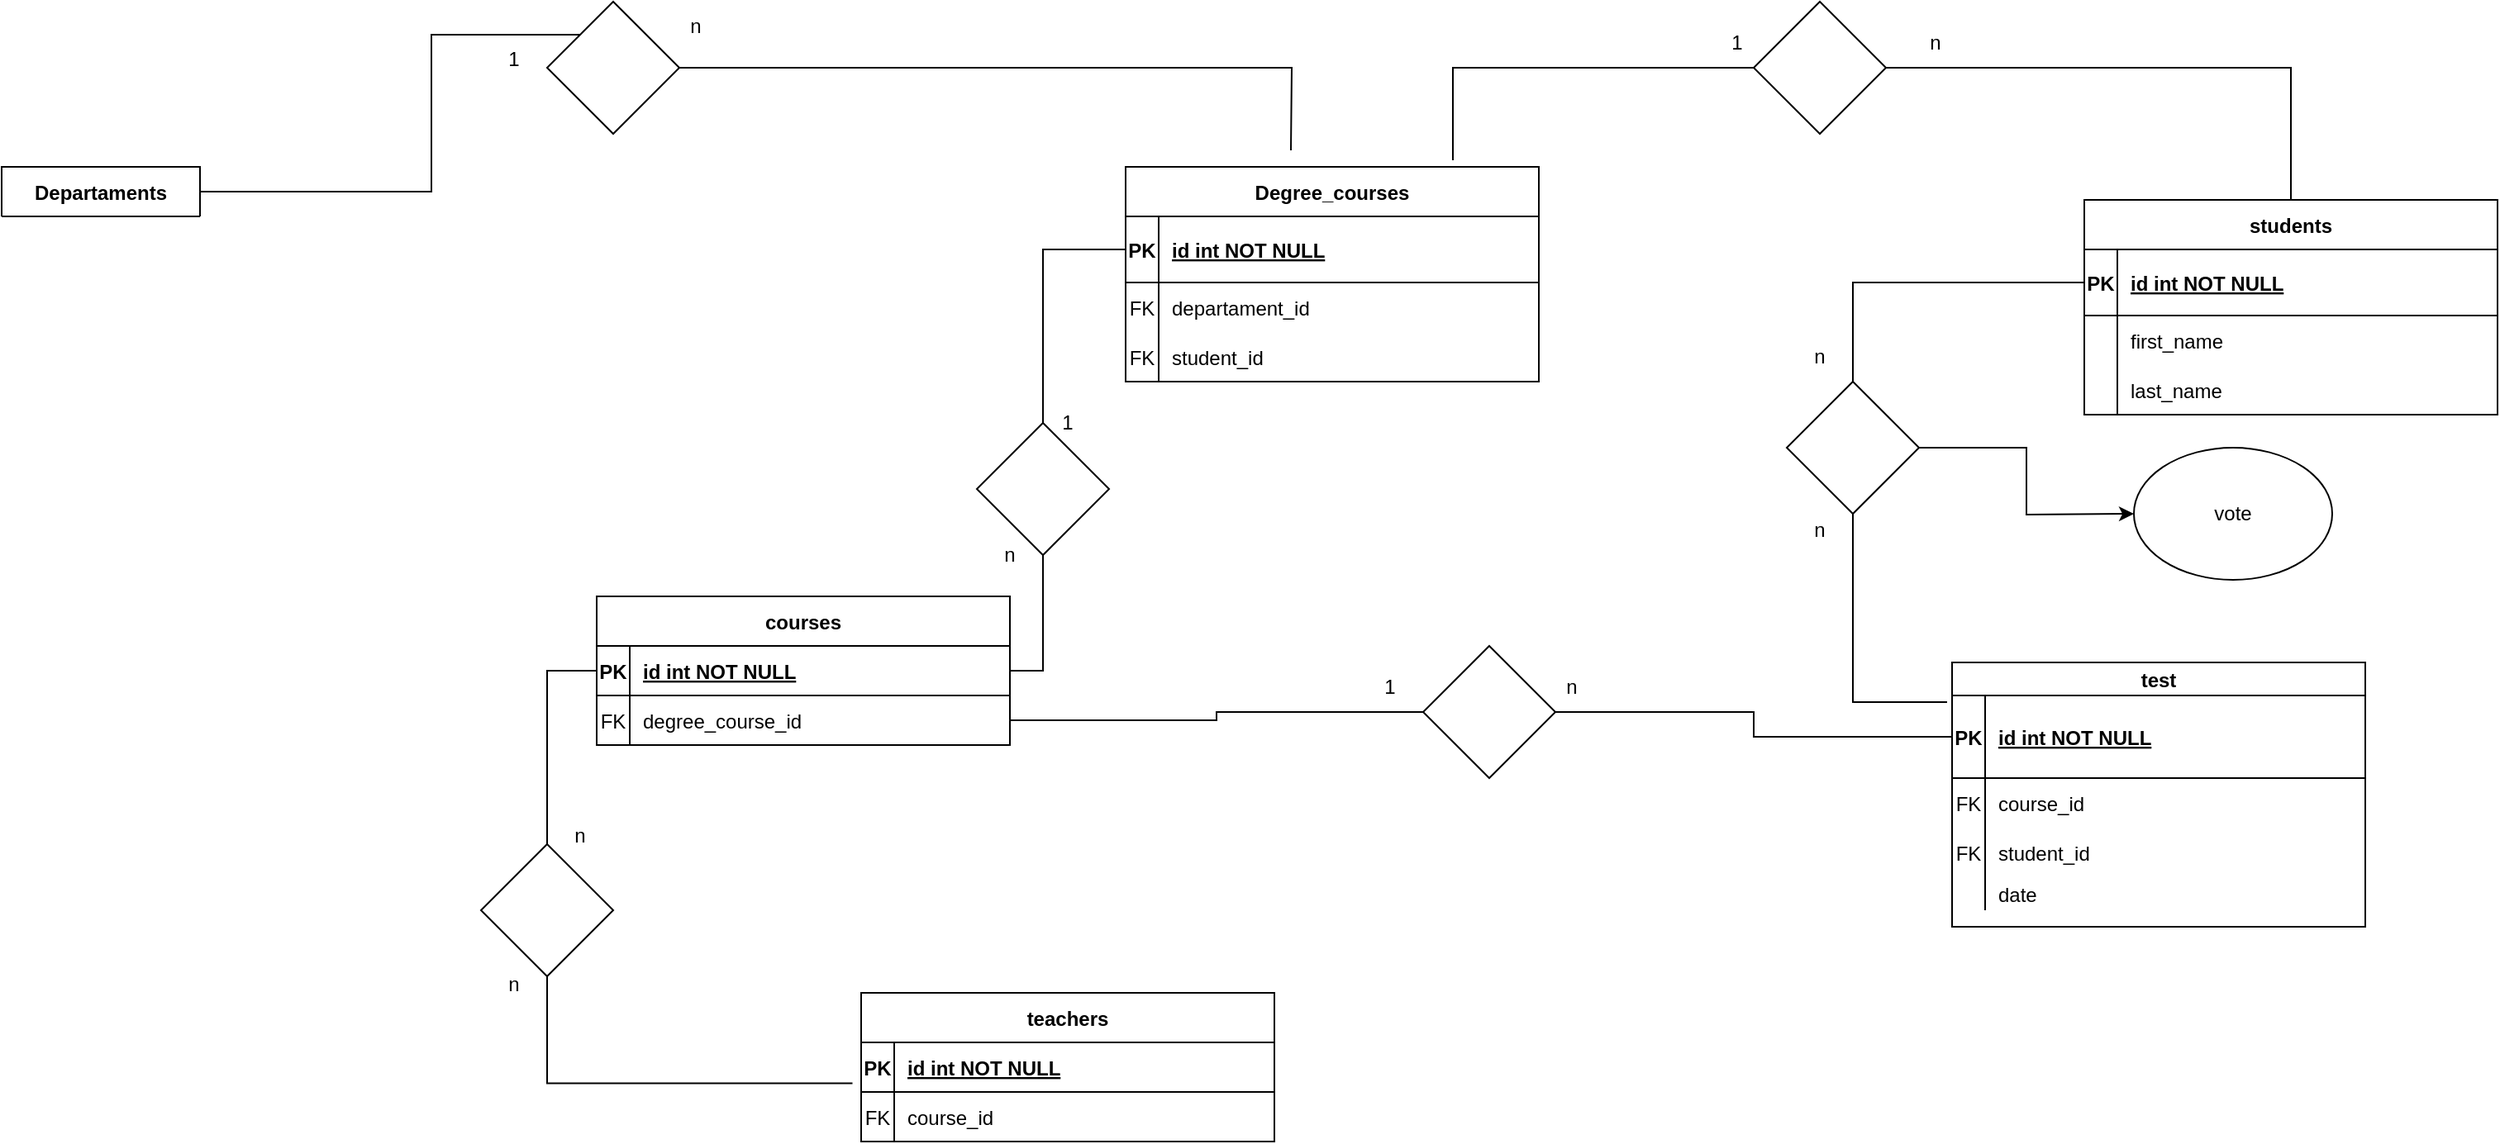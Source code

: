 <mxfile version="26.0.14">
  <diagram id="R2lEEEUBdFMjLlhIrx00" name="Page-1">
    <mxGraphModel dx="2924" dy="1098" grid="1" gridSize="10" guides="1" tooltips="1" connect="1" arrows="1" fold="1" page="1" pageScale="1" pageWidth="850" pageHeight="1100" math="0" shadow="0" extFonts="Permanent Marker^https://fonts.googleapis.com/css?family=Permanent+Marker">
      <root>
        <mxCell id="0" />
        <mxCell id="1" parent="0" />
        <mxCell id="C-vyLk0tnHw3VtMMgP7b-23" value="Departaments" style="shape=table;startSize=30;container=1;collapsible=1;childLayout=tableLayout;fixedRows=1;rowLines=0;fontStyle=1;align=center;resizeLast=1;" parent="1" vertex="1" collapsed="1">
          <mxGeometry x="-680" y="190" width="120" height="30" as="geometry">
            <mxRectangle x="-680" y="190" width="260" height="100" as="alternateBounds" />
          </mxGeometry>
        </mxCell>
        <mxCell id="C-vyLk0tnHw3VtMMgP7b-24" value="" style="shape=partialRectangle;collapsible=0;dropTarget=0;pointerEvents=0;fillColor=none;points=[[0,0.5],[1,0.5]];portConstraint=eastwest;top=0;left=0;right=0;bottom=1;" parent="C-vyLk0tnHw3VtMMgP7b-23" vertex="1">
          <mxGeometry y="30" width="260" height="40" as="geometry" />
        </mxCell>
        <mxCell id="C-vyLk0tnHw3VtMMgP7b-25" value="PK" style="shape=partialRectangle;overflow=hidden;connectable=0;fillColor=none;top=0;left=0;bottom=0;right=0;fontStyle=1;" parent="C-vyLk0tnHw3VtMMgP7b-24" vertex="1">
          <mxGeometry width="30" height="40" as="geometry">
            <mxRectangle width="30" height="40" as="alternateBounds" />
          </mxGeometry>
        </mxCell>
        <mxCell id="C-vyLk0tnHw3VtMMgP7b-26" value="departament_id int NOT NULL " style="shape=partialRectangle;overflow=hidden;connectable=0;fillColor=none;top=0;left=0;bottom=0;right=0;align=left;spacingLeft=6;fontStyle=5;" parent="C-vyLk0tnHw3VtMMgP7b-24" vertex="1">
          <mxGeometry x="30" width="230" height="40" as="geometry">
            <mxRectangle width="230" height="40" as="alternateBounds" />
          </mxGeometry>
        </mxCell>
        <mxCell id="C-vyLk0tnHw3VtMMgP7b-27" value="" style="shape=partialRectangle;collapsible=0;dropTarget=0;pointerEvents=0;fillColor=none;points=[[0,0.5],[1,0.5]];portConstraint=eastwest;top=0;left=0;right=0;bottom=0;" parent="C-vyLk0tnHw3VtMMgP7b-23" vertex="1">
          <mxGeometry y="70" width="260" height="30" as="geometry" />
        </mxCell>
        <mxCell id="C-vyLk0tnHw3VtMMgP7b-28" value="" style="shape=partialRectangle;overflow=hidden;connectable=0;fillColor=none;top=0;left=0;bottom=0;right=0;" parent="C-vyLk0tnHw3VtMMgP7b-27" vertex="1">
          <mxGeometry width="30" height="30" as="geometry">
            <mxRectangle width="30" height="30" as="alternateBounds" />
          </mxGeometry>
        </mxCell>
        <mxCell id="C-vyLk0tnHw3VtMMgP7b-29" value="name" style="shape=partialRectangle;overflow=hidden;connectable=0;fillColor=none;top=0;left=0;bottom=0;right=0;align=left;spacingLeft=6;" parent="C-vyLk0tnHw3VtMMgP7b-27" vertex="1">
          <mxGeometry x="30" width="230" height="30" as="geometry">
            <mxRectangle width="230" height="30" as="alternateBounds" />
          </mxGeometry>
        </mxCell>
        <mxCell id="5Z161RaGSzV92LitzYCG-15" style="edgeStyle=orthogonalEdgeStyle;rounded=0;orthogonalLoop=1;jettySize=auto;html=1;entryX=1;entryY=0.5;entryDx=0;entryDy=0;endArrow=none;startFill=0;" parent="1" source="5Z161RaGSzV92LitzYCG-13" target="C-vyLk0tnHw3VtMMgP7b-24" edge="1">
          <mxGeometry relative="1" as="geometry">
            <Array as="points">
              <mxPoint x="-420" y="110" />
            </Array>
          </mxGeometry>
        </mxCell>
        <mxCell id="5Z161RaGSzV92LitzYCG-84" style="edgeStyle=orthogonalEdgeStyle;rounded=0;orthogonalLoop=1;jettySize=auto;html=1;endArrow=none;startFill=0;" parent="1" source="5Z161RaGSzV92LitzYCG-13" edge="1">
          <mxGeometry relative="1" as="geometry">
            <mxPoint x="100" y="180" as="targetPoint" />
          </mxGeometry>
        </mxCell>
        <mxCell id="5Z161RaGSzV92LitzYCG-13" value="" style="rhombus;whiteSpace=wrap;html=1;" parent="1" vertex="1">
          <mxGeometry x="-350" y="90" width="80" height="80" as="geometry" />
        </mxCell>
        <mxCell id="5Z161RaGSzV92LitzYCG-18" value="1" style="text;html=1;align=center;verticalAlign=middle;whiteSpace=wrap;rounded=0;" parent="1" vertex="1">
          <mxGeometry x="-400" y="110" width="60" height="30" as="geometry" />
        </mxCell>
        <mxCell id="5Z161RaGSzV92LitzYCG-19" value="n" style="text;html=1;align=center;verticalAlign=middle;whiteSpace=wrap;rounded=0;" parent="1" vertex="1">
          <mxGeometry x="-290" y="90" width="60" height="30" as="geometry" />
        </mxCell>
        <mxCell id="5Z161RaGSzV92LitzYCG-40" style="edgeStyle=orthogonalEdgeStyle;rounded=0;orthogonalLoop=1;jettySize=auto;html=1;entryX=0;entryY=0.5;entryDx=0;entryDy=0;endArrow=none;startFill=0;" parent="1" source="5Z161RaGSzV92LitzYCG-27" target="5Z161RaGSzV92LitzYCG-3" edge="1">
          <mxGeometry relative="1" as="geometry" />
        </mxCell>
        <mxCell id="5Z161RaGSzV92LitzYCG-55" style="edgeStyle=orthogonalEdgeStyle;rounded=0;orthogonalLoop=1;jettySize=auto;html=1;entryX=1;entryY=0.5;entryDx=0;entryDy=0;endArrow=none;startFill=0;" parent="1" source="5Z161RaGSzV92LitzYCG-27" target="5Z161RaGSzV92LitzYCG-30" edge="1">
          <mxGeometry relative="1" as="geometry" />
        </mxCell>
        <mxCell id="5Z161RaGSzV92LitzYCG-27" value="" style="rhombus;whiteSpace=wrap;html=1;" parent="1" vertex="1">
          <mxGeometry x="-90" y="345" width="80" height="80" as="geometry" />
        </mxCell>
        <mxCell id="5Z161RaGSzV92LitzYCG-29" value="courses" style="shape=table;startSize=30;container=1;collapsible=1;childLayout=tableLayout;fixedRows=1;rowLines=0;fontStyle=1;align=center;resizeLast=1;" parent="1" vertex="1">
          <mxGeometry x="-320" y="450" width="250" height="90" as="geometry">
            <mxRectangle x="-320" y="450" width="80" height="30" as="alternateBounds" />
          </mxGeometry>
        </mxCell>
        <mxCell id="5Z161RaGSzV92LitzYCG-30" value="" style="shape=partialRectangle;collapsible=0;dropTarget=0;pointerEvents=0;fillColor=none;points=[[0,0.5],[1,0.5]];portConstraint=eastwest;top=0;left=0;right=0;bottom=1;" parent="5Z161RaGSzV92LitzYCG-29" vertex="1">
          <mxGeometry y="30" width="250" height="30" as="geometry" />
        </mxCell>
        <mxCell id="5Z161RaGSzV92LitzYCG-31" value="PK" style="shape=partialRectangle;overflow=hidden;connectable=0;fillColor=none;top=0;left=0;bottom=0;right=0;fontStyle=1;" parent="5Z161RaGSzV92LitzYCG-30" vertex="1">
          <mxGeometry width="20" height="30" as="geometry">
            <mxRectangle width="20" height="30" as="alternateBounds" />
          </mxGeometry>
        </mxCell>
        <mxCell id="5Z161RaGSzV92LitzYCG-32" value="id int NOT NULL " style="shape=partialRectangle;overflow=hidden;connectable=0;fillColor=none;top=0;left=0;bottom=0;right=0;align=left;spacingLeft=6;fontStyle=5;" parent="5Z161RaGSzV92LitzYCG-30" vertex="1">
          <mxGeometry x="20" width="230" height="30" as="geometry">
            <mxRectangle width="230" height="30" as="alternateBounds" />
          </mxGeometry>
        </mxCell>
        <mxCell id="5Z161RaGSzV92LitzYCG-33" value="" style="shape=partialRectangle;collapsible=0;dropTarget=0;pointerEvents=0;fillColor=none;points=[[0,0.5],[1,0.5]];portConstraint=eastwest;top=0;left=0;right=0;bottom=0;" parent="5Z161RaGSzV92LitzYCG-29" vertex="1">
          <mxGeometry y="60" width="250" height="30" as="geometry" />
        </mxCell>
        <mxCell id="5Z161RaGSzV92LitzYCG-34" value="FK" style="shape=partialRectangle;overflow=hidden;connectable=0;fillColor=none;top=0;left=0;bottom=0;right=0;" parent="5Z161RaGSzV92LitzYCG-33" vertex="1">
          <mxGeometry width="20" height="30" as="geometry">
            <mxRectangle width="20" height="30" as="alternateBounds" />
          </mxGeometry>
        </mxCell>
        <mxCell id="5Z161RaGSzV92LitzYCG-35" value="degree_course_id" style="shape=partialRectangle;overflow=hidden;connectable=0;fillColor=none;top=0;left=0;bottom=0;right=0;align=left;spacingLeft=6;" parent="5Z161RaGSzV92LitzYCG-33" vertex="1">
          <mxGeometry x="20" width="230" height="30" as="geometry">
            <mxRectangle width="230" height="30" as="alternateBounds" />
          </mxGeometry>
        </mxCell>
        <mxCell id="5Z161RaGSzV92LitzYCG-41" value="n" style="text;html=1;align=center;verticalAlign=middle;whiteSpace=wrap;rounded=0;" parent="1" vertex="1">
          <mxGeometry x="-100" y="410" width="60" height="30" as="geometry" />
        </mxCell>
        <mxCell id="5Z161RaGSzV92LitzYCG-42" value="1" style="text;html=1;align=center;verticalAlign=middle;whiteSpace=wrap;rounded=0;" parent="1" vertex="1">
          <mxGeometry x="-65" y="330" width="60" height="30" as="geometry" />
        </mxCell>
        <mxCell id="5Z161RaGSzV92LitzYCG-43" value="teachers" style="shape=table;startSize=30;container=1;collapsible=1;childLayout=tableLayout;fixedRows=1;rowLines=0;fontStyle=1;align=center;resizeLast=1;" parent="1" vertex="1">
          <mxGeometry x="-160" y="690" width="250" height="90" as="geometry" />
        </mxCell>
        <mxCell id="5Z161RaGSzV92LitzYCG-44" value="" style="shape=partialRectangle;collapsible=0;dropTarget=0;pointerEvents=0;fillColor=none;points=[[0,0.5],[1,0.5]];portConstraint=eastwest;top=0;left=0;right=0;bottom=1;" parent="5Z161RaGSzV92LitzYCG-43" vertex="1">
          <mxGeometry y="30" width="250" height="30" as="geometry" />
        </mxCell>
        <mxCell id="5Z161RaGSzV92LitzYCG-45" value="PK" style="shape=partialRectangle;overflow=hidden;connectable=0;fillColor=none;top=0;left=0;bottom=0;right=0;fontStyle=1;" parent="5Z161RaGSzV92LitzYCG-44" vertex="1">
          <mxGeometry width="20" height="30" as="geometry">
            <mxRectangle width="20" height="30" as="alternateBounds" />
          </mxGeometry>
        </mxCell>
        <mxCell id="5Z161RaGSzV92LitzYCG-46" value="id int NOT NULL " style="shape=partialRectangle;overflow=hidden;connectable=0;fillColor=none;top=0;left=0;bottom=0;right=0;align=left;spacingLeft=6;fontStyle=5;" parent="5Z161RaGSzV92LitzYCG-44" vertex="1">
          <mxGeometry x="20" width="230" height="30" as="geometry">
            <mxRectangle width="230" height="30" as="alternateBounds" />
          </mxGeometry>
        </mxCell>
        <mxCell id="5Z161RaGSzV92LitzYCG-47" value="" style="shape=partialRectangle;collapsible=0;dropTarget=0;pointerEvents=0;fillColor=none;points=[[0,0.5],[1,0.5]];portConstraint=eastwest;top=0;left=0;right=0;bottom=0;" parent="5Z161RaGSzV92LitzYCG-43" vertex="1">
          <mxGeometry y="60" width="250" height="30" as="geometry" />
        </mxCell>
        <mxCell id="5Z161RaGSzV92LitzYCG-48" value="FK" style="shape=partialRectangle;overflow=hidden;connectable=0;fillColor=none;top=0;left=0;bottom=0;right=0;" parent="5Z161RaGSzV92LitzYCG-47" vertex="1">
          <mxGeometry width="20" height="30" as="geometry">
            <mxRectangle width="20" height="30" as="alternateBounds" />
          </mxGeometry>
        </mxCell>
        <mxCell id="5Z161RaGSzV92LitzYCG-49" value="course_id" style="shape=partialRectangle;overflow=hidden;connectable=0;fillColor=none;top=0;left=0;bottom=0;right=0;align=left;spacingLeft=6;" parent="5Z161RaGSzV92LitzYCG-47" vertex="1">
          <mxGeometry x="20" width="230" height="30" as="geometry">
            <mxRectangle width="230" height="30" as="alternateBounds" />
          </mxGeometry>
        </mxCell>
        <mxCell id="5Z161RaGSzV92LitzYCG-56" style="edgeStyle=orthogonalEdgeStyle;rounded=0;orthogonalLoop=1;jettySize=auto;html=1;entryX=0;entryY=0.5;entryDx=0;entryDy=0;endArrow=none;startFill=0;" parent="1" source="5Z161RaGSzV92LitzYCG-50" target="5Z161RaGSzV92LitzYCG-30" edge="1">
          <mxGeometry relative="1" as="geometry" />
        </mxCell>
        <mxCell id="5Z161RaGSzV92LitzYCG-50" value="" style="rhombus;whiteSpace=wrap;html=1;" parent="1" vertex="1">
          <mxGeometry x="-390" y="600" width="80" height="80" as="geometry" />
        </mxCell>
        <mxCell id="5Z161RaGSzV92LitzYCG-51" style="edgeStyle=orthogonalEdgeStyle;rounded=0;orthogonalLoop=1;jettySize=auto;html=1;entryX=-0.021;entryY=-0.173;entryDx=0;entryDy=0;entryPerimeter=0;endArrow=none;startFill=0;" parent="1" source="5Z161RaGSzV92LitzYCG-50" target="5Z161RaGSzV92LitzYCG-47" edge="1">
          <mxGeometry relative="1" as="geometry" />
        </mxCell>
        <mxCell id="5Z161RaGSzV92LitzYCG-53" value="n" style="text;html=1;align=center;verticalAlign=middle;whiteSpace=wrap;rounded=0;" parent="1" vertex="1">
          <mxGeometry x="-360" y="580" width="60" height="30" as="geometry" />
        </mxCell>
        <mxCell id="5Z161RaGSzV92LitzYCG-54" value="n" style="text;html=1;align=center;verticalAlign=middle;whiteSpace=wrap;rounded=0;" parent="1" vertex="1">
          <mxGeometry x="-400" y="670" width="60" height="30" as="geometry" />
        </mxCell>
        <mxCell id="5Z161RaGSzV92LitzYCG-57" value="test" style="shape=table;startSize=20;container=1;collapsible=1;childLayout=tableLayout;fixedRows=1;rowLines=0;fontStyle=1;align=center;resizeLast=1;" parent="1" vertex="1">
          <mxGeometry x="500" y="490" width="250" height="160" as="geometry" />
        </mxCell>
        <mxCell id="5Z161RaGSzV92LitzYCG-58" value="" style="shape=partialRectangle;collapsible=0;dropTarget=0;pointerEvents=0;fillColor=none;points=[[0,0.5],[1,0.5]];portConstraint=eastwest;top=0;left=0;right=0;bottom=1;" parent="5Z161RaGSzV92LitzYCG-57" vertex="1">
          <mxGeometry y="20" width="250" height="50" as="geometry" />
        </mxCell>
        <mxCell id="5Z161RaGSzV92LitzYCG-59" value="PK" style="shape=partialRectangle;overflow=hidden;connectable=0;fillColor=none;top=0;left=0;bottom=0;right=0;fontStyle=1;" parent="5Z161RaGSzV92LitzYCG-58" vertex="1">
          <mxGeometry width="20" height="50" as="geometry">
            <mxRectangle width="20" height="50" as="alternateBounds" />
          </mxGeometry>
        </mxCell>
        <mxCell id="5Z161RaGSzV92LitzYCG-60" value="id int NOT NULL " style="shape=partialRectangle;overflow=hidden;connectable=0;fillColor=none;top=0;left=0;bottom=0;right=0;align=left;spacingLeft=6;fontStyle=5;" parent="5Z161RaGSzV92LitzYCG-58" vertex="1">
          <mxGeometry x="20" width="230" height="50" as="geometry">
            <mxRectangle width="230" height="50" as="alternateBounds" />
          </mxGeometry>
        </mxCell>
        <mxCell id="5Z161RaGSzV92LitzYCG-61" value="" style="shape=partialRectangle;collapsible=0;dropTarget=0;pointerEvents=0;fillColor=none;points=[[0,0.5],[1,0.5]];portConstraint=eastwest;top=0;left=0;right=0;bottom=0;" parent="5Z161RaGSzV92LitzYCG-57" vertex="1">
          <mxGeometry y="70" width="250" height="30" as="geometry" />
        </mxCell>
        <mxCell id="5Z161RaGSzV92LitzYCG-62" value="FK" style="shape=partialRectangle;overflow=hidden;connectable=0;fillColor=none;top=0;left=0;bottom=0;right=0;" parent="5Z161RaGSzV92LitzYCG-61" vertex="1">
          <mxGeometry width="20" height="30" as="geometry">
            <mxRectangle width="20" height="30" as="alternateBounds" />
          </mxGeometry>
        </mxCell>
        <mxCell id="5Z161RaGSzV92LitzYCG-63" value="course_id" style="shape=partialRectangle;overflow=hidden;connectable=0;fillColor=none;top=0;left=0;bottom=0;right=0;align=left;spacingLeft=6;" parent="5Z161RaGSzV92LitzYCG-61" vertex="1">
          <mxGeometry x="20" width="230" height="30" as="geometry">
            <mxRectangle width="230" height="30" as="alternateBounds" />
          </mxGeometry>
        </mxCell>
        <mxCell id="5Z161RaGSzV92LitzYCG-101" value="" style="shape=partialRectangle;collapsible=0;dropTarget=0;pointerEvents=0;fillColor=none;points=[[0,0.5],[1,0.5]];portConstraint=eastwest;top=0;left=0;right=0;bottom=0;" parent="5Z161RaGSzV92LitzYCG-57" vertex="1">
          <mxGeometry y="100" width="250" height="30" as="geometry" />
        </mxCell>
        <mxCell id="5Z161RaGSzV92LitzYCG-102" value="FK" style="shape=partialRectangle;overflow=hidden;connectable=0;fillColor=none;top=0;left=0;bottom=0;right=0;" parent="5Z161RaGSzV92LitzYCG-101" vertex="1">
          <mxGeometry width="20" height="30" as="geometry">
            <mxRectangle width="20" height="30" as="alternateBounds" />
          </mxGeometry>
        </mxCell>
        <mxCell id="5Z161RaGSzV92LitzYCG-103" value="student_id" style="shape=partialRectangle;overflow=hidden;connectable=0;fillColor=none;top=0;left=0;bottom=0;right=0;align=left;spacingLeft=6;" parent="5Z161RaGSzV92LitzYCG-101" vertex="1">
          <mxGeometry x="20" width="230" height="30" as="geometry">
            <mxRectangle width="230" height="30" as="alternateBounds" />
          </mxGeometry>
        </mxCell>
        <mxCell id="5Z161RaGSzV92LitzYCG-106" value="" style="shape=partialRectangle;collapsible=0;dropTarget=0;pointerEvents=0;fillColor=none;points=[[0,0.5],[1,0.5]];portConstraint=eastwest;top=0;left=0;right=0;bottom=0;" parent="5Z161RaGSzV92LitzYCG-57" vertex="1">
          <mxGeometry y="130" width="250" height="20" as="geometry" />
        </mxCell>
        <mxCell id="5Z161RaGSzV92LitzYCG-107" value="" style="shape=partialRectangle;overflow=hidden;connectable=0;fillColor=none;top=0;left=0;bottom=0;right=0;" parent="5Z161RaGSzV92LitzYCG-106" vertex="1">
          <mxGeometry width="20" height="20" as="geometry">
            <mxRectangle width="20" height="20" as="alternateBounds" />
          </mxGeometry>
        </mxCell>
        <mxCell id="5Z161RaGSzV92LitzYCG-108" value="date" style="shape=partialRectangle;overflow=hidden;connectable=0;fillColor=none;top=0;left=0;bottom=0;right=0;align=left;spacingLeft=6;" parent="5Z161RaGSzV92LitzYCG-106" vertex="1">
          <mxGeometry x="20" width="230" height="20" as="geometry">
            <mxRectangle width="230" height="20" as="alternateBounds" />
          </mxGeometry>
        </mxCell>
        <mxCell id="5Z161RaGSzV92LitzYCG-92" style="edgeStyle=orthogonalEdgeStyle;rounded=0;orthogonalLoop=1;jettySize=auto;html=1;entryX=0;entryY=0.5;entryDx=0;entryDy=0;endArrow=none;startFill=0;" parent="1" source="5Z161RaGSzV92LitzYCG-64" target="5Z161RaGSzV92LitzYCG-58" edge="1">
          <mxGeometry relative="1" as="geometry" />
        </mxCell>
        <mxCell id="5Z161RaGSzV92LitzYCG-93" style="edgeStyle=orthogonalEdgeStyle;rounded=0;orthogonalLoop=1;jettySize=auto;html=1;entryX=1;entryY=0.5;entryDx=0;entryDy=0;endArrow=none;startFill=0;" parent="1" source="5Z161RaGSzV92LitzYCG-64" target="5Z161RaGSzV92LitzYCG-33" edge="1">
          <mxGeometry relative="1" as="geometry" />
        </mxCell>
        <mxCell id="5Z161RaGSzV92LitzYCG-64" value="" style="rhombus;whiteSpace=wrap;html=1;" parent="1" vertex="1">
          <mxGeometry x="180" y="480" width="80" height="80" as="geometry" />
        </mxCell>
        <mxCell id="5Z161RaGSzV92LitzYCG-70" value="students" style="shape=table;startSize=30;container=1;collapsible=1;childLayout=tableLayout;fixedRows=1;rowLines=0;fontStyle=1;align=center;resizeLast=1;" parent="1" vertex="1">
          <mxGeometry x="580" y="210" width="250" height="130" as="geometry" />
        </mxCell>
        <mxCell id="5Z161RaGSzV92LitzYCG-71" value="" style="shape=partialRectangle;collapsible=0;dropTarget=0;pointerEvents=0;fillColor=none;points=[[0,0.5],[1,0.5]];portConstraint=eastwest;top=0;left=0;right=0;bottom=1;" parent="5Z161RaGSzV92LitzYCG-70" vertex="1">
          <mxGeometry y="30" width="250" height="40" as="geometry" />
        </mxCell>
        <mxCell id="5Z161RaGSzV92LitzYCG-72" value="PK" style="shape=partialRectangle;overflow=hidden;connectable=0;fillColor=none;top=0;left=0;bottom=0;right=0;fontStyle=1;" parent="5Z161RaGSzV92LitzYCG-71" vertex="1">
          <mxGeometry width="20" height="40" as="geometry">
            <mxRectangle width="20" height="40" as="alternateBounds" />
          </mxGeometry>
        </mxCell>
        <mxCell id="5Z161RaGSzV92LitzYCG-73" value="id int NOT NULL " style="shape=partialRectangle;overflow=hidden;connectable=0;fillColor=none;top=0;left=0;bottom=0;right=0;align=left;spacingLeft=6;fontStyle=5;" parent="5Z161RaGSzV92LitzYCG-71" vertex="1">
          <mxGeometry x="20" width="230" height="40" as="geometry">
            <mxRectangle width="230" height="40" as="alternateBounds" />
          </mxGeometry>
        </mxCell>
        <mxCell id="5Z161RaGSzV92LitzYCG-74" value="" style="shape=partialRectangle;collapsible=0;dropTarget=0;pointerEvents=0;fillColor=none;points=[[0,0.5],[1,0.5]];portConstraint=eastwest;top=0;left=0;right=0;bottom=0;" parent="5Z161RaGSzV92LitzYCG-70" vertex="1">
          <mxGeometry y="70" width="250" height="30" as="geometry" />
        </mxCell>
        <mxCell id="5Z161RaGSzV92LitzYCG-75" value="" style="shape=partialRectangle;overflow=hidden;connectable=0;fillColor=none;top=0;left=0;bottom=0;right=0;" parent="5Z161RaGSzV92LitzYCG-74" vertex="1">
          <mxGeometry width="20" height="30" as="geometry">
            <mxRectangle width="20" height="30" as="alternateBounds" />
          </mxGeometry>
        </mxCell>
        <mxCell id="5Z161RaGSzV92LitzYCG-76" value="first_name" style="shape=partialRectangle;overflow=hidden;connectable=0;fillColor=none;top=0;left=0;bottom=0;right=0;align=left;spacingLeft=6;" parent="5Z161RaGSzV92LitzYCG-74" vertex="1">
          <mxGeometry x="20" width="230" height="30" as="geometry">
            <mxRectangle width="230" height="30" as="alternateBounds" />
          </mxGeometry>
        </mxCell>
        <mxCell id="5Z161RaGSzV92LitzYCG-77" value="" style="shape=partialRectangle;collapsible=0;dropTarget=0;pointerEvents=0;fillColor=none;points=[[0,0.5],[1,0.5]];portConstraint=eastwest;top=0;left=0;right=0;bottom=0;" parent="5Z161RaGSzV92LitzYCG-70" vertex="1">
          <mxGeometry y="100" width="250" height="30" as="geometry" />
        </mxCell>
        <mxCell id="5Z161RaGSzV92LitzYCG-78" value="" style="shape=partialRectangle;overflow=hidden;connectable=0;fillColor=none;top=0;left=0;bottom=0;right=0;" parent="5Z161RaGSzV92LitzYCG-77" vertex="1">
          <mxGeometry width="20" height="30" as="geometry">
            <mxRectangle width="20" height="30" as="alternateBounds" />
          </mxGeometry>
        </mxCell>
        <mxCell id="5Z161RaGSzV92LitzYCG-79" value="last_name" style="shape=partialRectangle;overflow=hidden;connectable=0;fillColor=none;top=0;left=0;bottom=0;right=0;align=left;spacingLeft=6;" parent="5Z161RaGSzV92LitzYCG-77" vertex="1">
          <mxGeometry x="20" width="230" height="30" as="geometry">
            <mxRectangle width="230" height="30" as="alternateBounds" />
          </mxGeometry>
        </mxCell>
        <mxCell id="5Z161RaGSzV92LitzYCG-86" style="edgeStyle=orthogonalEdgeStyle;rounded=0;orthogonalLoop=1;jettySize=auto;html=1;entryX=0.5;entryY=0;entryDx=0;entryDy=0;endArrow=none;startFill=0;" parent="1" source="5Z161RaGSzV92LitzYCG-80" target="5Z161RaGSzV92LitzYCG-70" edge="1">
          <mxGeometry relative="1" as="geometry" />
        </mxCell>
        <mxCell id="5Z161RaGSzV92LitzYCG-80" value="" style="rhombus;whiteSpace=wrap;html=1;" parent="1" vertex="1">
          <mxGeometry x="380" y="90" width="80" height="80" as="geometry" />
        </mxCell>
        <mxCell id="5Z161RaGSzV92LitzYCG-2" value="Degree_courses" style="shape=table;startSize=30;container=1;collapsible=1;childLayout=tableLayout;fixedRows=1;rowLines=0;fontStyle=1;align=center;resizeLast=1;" parent="1" vertex="1">
          <mxGeometry y="190" width="250" height="130" as="geometry">
            <mxRectangle y="190" width="130" height="30" as="alternateBounds" />
          </mxGeometry>
        </mxCell>
        <mxCell id="5Z161RaGSzV92LitzYCG-3" value="" style="shape=partialRectangle;collapsible=0;dropTarget=0;pointerEvents=0;fillColor=none;points=[[0,0.5],[1,0.5]];portConstraint=eastwest;top=0;left=0;right=0;bottom=1;" parent="5Z161RaGSzV92LitzYCG-2" vertex="1">
          <mxGeometry y="30" width="250" height="40" as="geometry" />
        </mxCell>
        <mxCell id="5Z161RaGSzV92LitzYCG-4" value="PK" style="shape=partialRectangle;overflow=hidden;connectable=0;fillColor=none;top=0;left=0;bottom=0;right=0;fontStyle=1;" parent="5Z161RaGSzV92LitzYCG-3" vertex="1">
          <mxGeometry width="20" height="40" as="geometry">
            <mxRectangle width="20" height="40" as="alternateBounds" />
          </mxGeometry>
        </mxCell>
        <mxCell id="5Z161RaGSzV92LitzYCG-5" value="id int NOT NULL " style="shape=partialRectangle;overflow=hidden;connectable=0;fillColor=none;top=0;left=0;bottom=0;right=0;align=left;spacingLeft=6;fontStyle=5;" parent="5Z161RaGSzV92LitzYCG-3" vertex="1">
          <mxGeometry x="20" width="230" height="40" as="geometry">
            <mxRectangle width="230" height="40" as="alternateBounds" />
          </mxGeometry>
        </mxCell>
        <mxCell id="5Z161RaGSzV92LitzYCG-6" value="" style="shape=partialRectangle;collapsible=0;dropTarget=0;pointerEvents=0;fillColor=none;points=[[0,0.5],[1,0.5]];portConstraint=eastwest;top=0;left=0;right=0;bottom=0;" parent="5Z161RaGSzV92LitzYCG-2" vertex="1">
          <mxGeometry y="70" width="250" height="30" as="geometry" />
        </mxCell>
        <mxCell id="5Z161RaGSzV92LitzYCG-7" value="FK" style="shape=partialRectangle;overflow=hidden;connectable=0;fillColor=none;top=0;left=0;bottom=0;right=0;" parent="5Z161RaGSzV92LitzYCG-6" vertex="1">
          <mxGeometry width="20" height="30" as="geometry">
            <mxRectangle width="20" height="30" as="alternateBounds" />
          </mxGeometry>
        </mxCell>
        <mxCell id="5Z161RaGSzV92LitzYCG-8" value="departament_id" style="shape=partialRectangle;overflow=hidden;connectable=0;fillColor=none;top=0;left=0;bottom=0;right=0;align=left;spacingLeft=6;" parent="5Z161RaGSzV92LitzYCG-6" vertex="1">
          <mxGeometry x="20" width="230" height="30" as="geometry">
            <mxRectangle width="230" height="30" as="alternateBounds" />
          </mxGeometry>
        </mxCell>
        <mxCell id="5Z161RaGSzV92LitzYCG-81" value="" style="shape=partialRectangle;collapsible=0;dropTarget=0;pointerEvents=0;fillColor=none;points=[[0,0.5],[1,0.5]];portConstraint=eastwest;top=0;left=0;right=0;bottom=0;" parent="5Z161RaGSzV92LitzYCG-2" vertex="1">
          <mxGeometry y="100" width="250" height="30" as="geometry" />
        </mxCell>
        <mxCell id="5Z161RaGSzV92LitzYCG-82" value="FK" style="shape=partialRectangle;overflow=hidden;connectable=0;fillColor=none;top=0;left=0;bottom=0;right=0;" parent="5Z161RaGSzV92LitzYCG-81" vertex="1">
          <mxGeometry width="20" height="30" as="geometry">
            <mxRectangle width="20" height="30" as="alternateBounds" />
          </mxGeometry>
        </mxCell>
        <mxCell id="5Z161RaGSzV92LitzYCG-83" value="student_id" style="shape=partialRectangle;overflow=hidden;connectable=0;fillColor=none;top=0;left=0;bottom=0;right=0;align=left;spacingLeft=6;" parent="5Z161RaGSzV92LitzYCG-81" vertex="1">
          <mxGeometry x="20" width="230" height="30" as="geometry">
            <mxRectangle width="230" height="30" as="alternateBounds" />
          </mxGeometry>
        </mxCell>
        <mxCell id="5Z161RaGSzV92LitzYCG-85" style="edgeStyle=orthogonalEdgeStyle;rounded=0;orthogonalLoop=1;jettySize=auto;html=1;entryX=0.792;entryY=-0.031;entryDx=0;entryDy=0;entryPerimeter=0;endArrow=none;startFill=0;" parent="1" source="5Z161RaGSzV92LitzYCG-80" target="5Z161RaGSzV92LitzYCG-2" edge="1">
          <mxGeometry relative="1" as="geometry" />
        </mxCell>
        <mxCell id="5Z161RaGSzV92LitzYCG-89" value="1" style="text;html=1;align=center;verticalAlign=middle;whiteSpace=wrap;rounded=0;" parent="1" vertex="1">
          <mxGeometry x="340" y="100" width="60" height="30" as="geometry" />
        </mxCell>
        <mxCell id="5Z161RaGSzV92LitzYCG-91" value="n" style="text;html=1;align=center;verticalAlign=middle;whiteSpace=wrap;rounded=0;" parent="1" vertex="1">
          <mxGeometry x="460" y="100" width="60" height="30" as="geometry" />
        </mxCell>
        <mxCell id="5Z161RaGSzV92LitzYCG-94" value="n" style="text;html=1;align=center;verticalAlign=middle;whiteSpace=wrap;rounded=0;" parent="1" vertex="1">
          <mxGeometry x="240" y="490" width="60" height="30" as="geometry" />
        </mxCell>
        <mxCell id="5Z161RaGSzV92LitzYCG-95" value="1" style="text;html=1;align=center;verticalAlign=middle;whiteSpace=wrap;rounded=0;" parent="1" vertex="1">
          <mxGeometry x="130" y="490" width="60" height="30" as="geometry" />
        </mxCell>
        <mxCell id="5Z161RaGSzV92LitzYCG-97" style="edgeStyle=orthogonalEdgeStyle;rounded=0;orthogonalLoop=1;jettySize=auto;html=1;endArrow=none;startFill=0;" parent="1" source="5Z161RaGSzV92LitzYCG-96" target="5Z161RaGSzV92LitzYCG-71" edge="1">
          <mxGeometry relative="1" as="geometry" />
        </mxCell>
        <mxCell id="5Z161RaGSzV92LitzYCG-104" style="edgeStyle=orthogonalEdgeStyle;rounded=0;orthogonalLoop=1;jettySize=auto;html=1;" parent="1" source="5Z161RaGSzV92LitzYCG-96" edge="1">
          <mxGeometry relative="1" as="geometry">
            <mxPoint x="610" y="400" as="targetPoint" />
          </mxGeometry>
        </mxCell>
        <mxCell id="5Z161RaGSzV92LitzYCG-96" value="" style="rhombus;whiteSpace=wrap;html=1;" parent="1" vertex="1">
          <mxGeometry x="400" y="320" width="80" height="80" as="geometry" />
        </mxCell>
        <mxCell id="5Z161RaGSzV92LitzYCG-98" style="edgeStyle=orthogonalEdgeStyle;rounded=0;orthogonalLoop=1;jettySize=auto;html=1;entryX=-0.012;entryY=0.08;entryDx=0;entryDy=0;entryPerimeter=0;endArrow=none;startFill=0;" parent="1" source="5Z161RaGSzV92LitzYCG-96" target="5Z161RaGSzV92LitzYCG-58" edge="1">
          <mxGeometry relative="1" as="geometry" />
        </mxCell>
        <mxCell id="5Z161RaGSzV92LitzYCG-99" value="n" style="text;html=1;align=center;verticalAlign=middle;whiteSpace=wrap;rounded=0;" parent="1" vertex="1">
          <mxGeometry x="390" y="290" width="60" height="30" as="geometry" />
        </mxCell>
        <mxCell id="5Z161RaGSzV92LitzYCG-100" value="n" style="text;html=1;align=center;verticalAlign=middle;whiteSpace=wrap;rounded=0;" parent="1" vertex="1">
          <mxGeometry x="390" y="395" width="60" height="30" as="geometry" />
        </mxCell>
        <mxCell id="5Z161RaGSzV92LitzYCG-105" value="vote" style="ellipse;whiteSpace=wrap;html=1;" parent="1" vertex="1">
          <mxGeometry x="610" y="360" width="120" height="80" as="geometry" />
        </mxCell>
      </root>
    </mxGraphModel>
  </diagram>
</mxfile>
